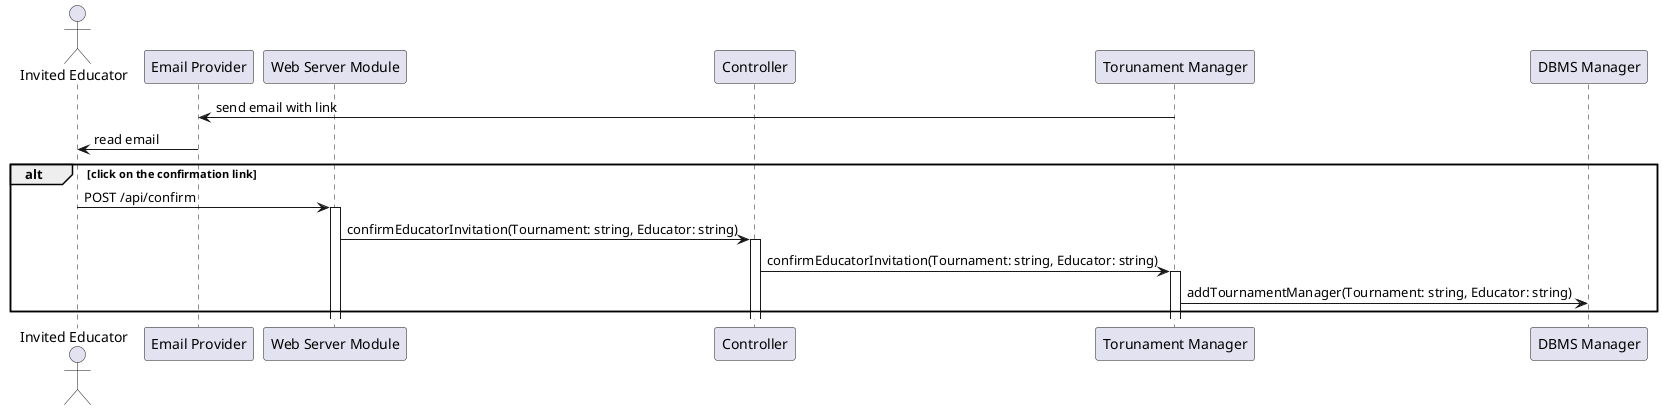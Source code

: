 @startuml

actor "Invited Educator" as E
participant "Email Provider" as EM
participant "Web Server Module" as WS
participant Controller as C
participant "Torunament Manager" as TM 
participant "DBMS Manager" as DB

TM -> EM: send email with link
EM -> E: read email
alt click on the confirmation link
    E -> WS: POST /api/confirm
    activate WS
    WS -> C: confirmEducatorInvitation(Tournament: string, Educator: string)
    activate C
    C -> TM: confirmEducatorInvitation(Tournament: string, Educator: string)
    activate TM
    TM -> DB: addTournamentManager(Tournament: string, Educator: string)
end

@enduml